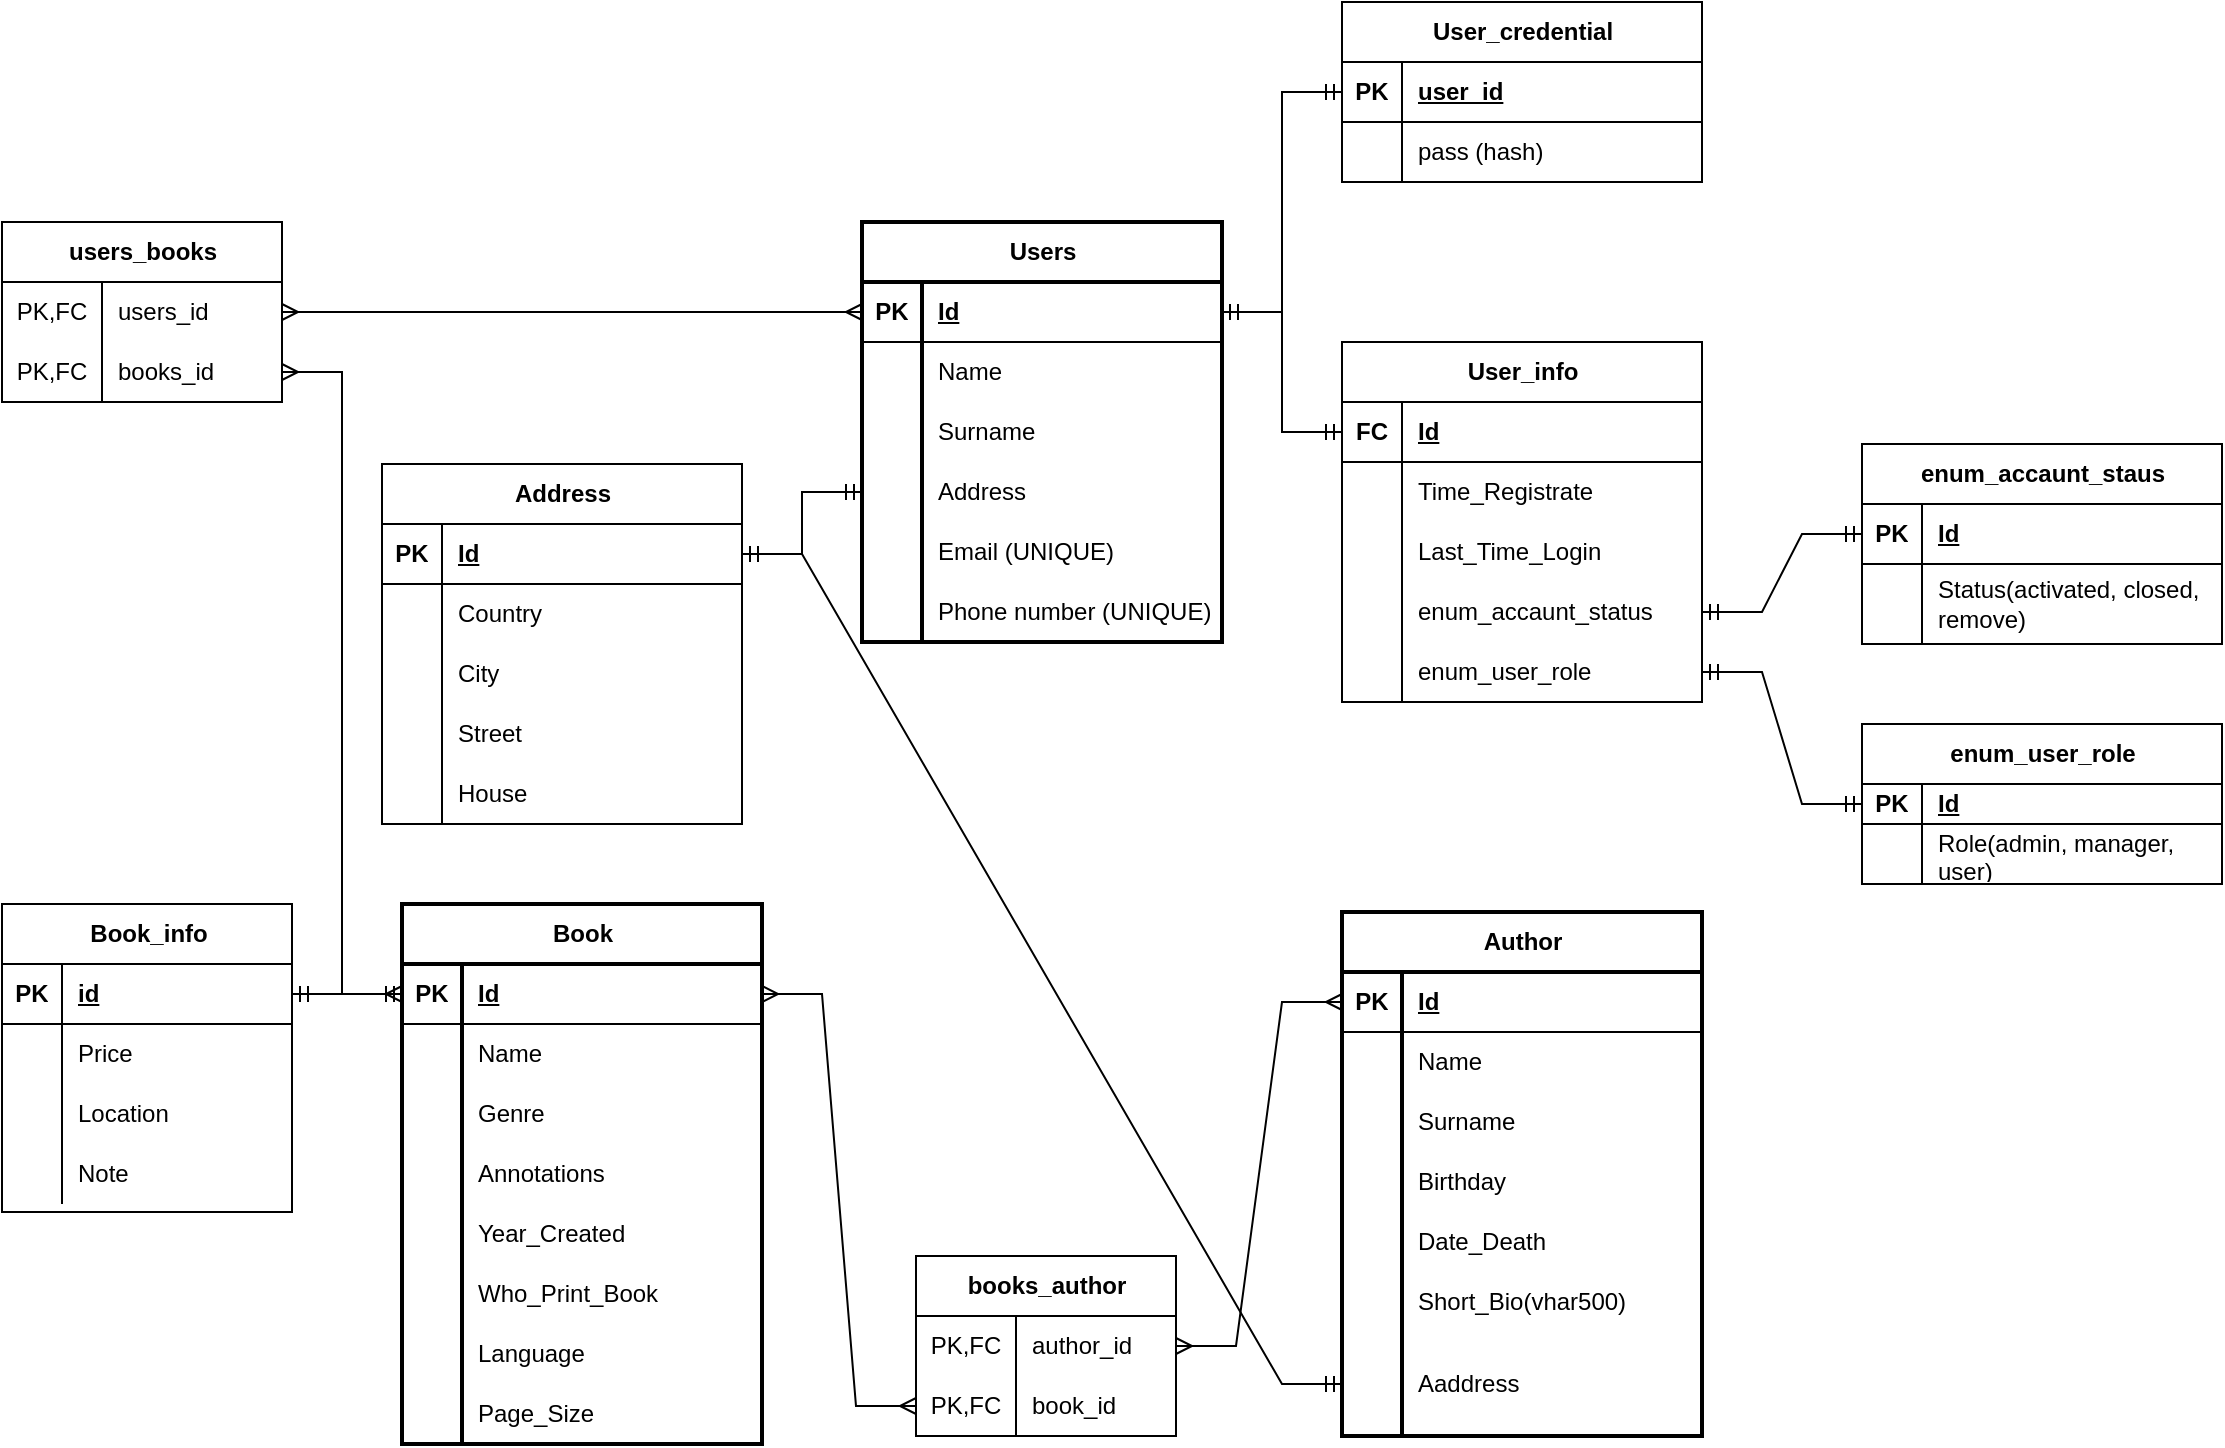 <mxfile version="27.0.1">
  <diagram name="Library" id="w-gZn07KYCmxUJhoF79A">
    <mxGraphModel dx="1426" dy="789" grid="1" gridSize="10" guides="1" tooltips="1" connect="1" arrows="1" fold="1" page="1" pageScale="1" pageWidth="1169" pageHeight="1654" math="0" shadow="0">
      <root>
        <mxCell id="0" />
        <mxCell id="1" parent="0" />
        <mxCell id="aTLZkkGVT9B9-KHuNFYR-1" value="Users" style="shape=table;startSize=30;container=1;collapsible=1;childLayout=tableLayout;fixedRows=1;rowLines=0;fontStyle=1;align=center;resizeLast=1;html=1;strokeWidth=2;" parent="1" vertex="1">
          <mxGeometry x="470" y="137" width="180" height="210" as="geometry" />
        </mxCell>
        <mxCell id="aTLZkkGVT9B9-KHuNFYR-2" value="" style="shape=tableRow;horizontal=0;startSize=0;swimlaneHead=0;swimlaneBody=0;fillColor=none;collapsible=0;dropTarget=0;points=[[0,0.5],[1,0.5]];portConstraint=eastwest;top=0;left=0;right=0;bottom=1;" parent="aTLZkkGVT9B9-KHuNFYR-1" vertex="1">
          <mxGeometry y="30" width="180" height="30" as="geometry" />
        </mxCell>
        <mxCell id="aTLZkkGVT9B9-KHuNFYR-3" value="PK" style="shape=partialRectangle;connectable=0;fillColor=none;top=0;left=0;bottom=0;right=0;fontStyle=1;overflow=hidden;whiteSpace=wrap;html=1;" parent="aTLZkkGVT9B9-KHuNFYR-2" vertex="1">
          <mxGeometry width="30" height="30" as="geometry">
            <mxRectangle width="30" height="30" as="alternateBounds" />
          </mxGeometry>
        </mxCell>
        <mxCell id="aTLZkkGVT9B9-KHuNFYR-4" value="Id" style="shape=partialRectangle;connectable=0;fillColor=none;top=0;left=0;bottom=0;right=0;align=left;spacingLeft=6;fontStyle=5;overflow=hidden;whiteSpace=wrap;html=1;" parent="aTLZkkGVT9B9-KHuNFYR-2" vertex="1">
          <mxGeometry x="30" width="150" height="30" as="geometry">
            <mxRectangle width="150" height="30" as="alternateBounds" />
          </mxGeometry>
        </mxCell>
        <mxCell id="aTLZkkGVT9B9-KHuNFYR-5" value="" style="shape=tableRow;horizontal=0;startSize=0;swimlaneHead=0;swimlaneBody=0;fillColor=none;collapsible=0;dropTarget=0;points=[[0,0.5],[1,0.5]];portConstraint=eastwest;top=0;left=0;right=0;bottom=0;" parent="aTLZkkGVT9B9-KHuNFYR-1" vertex="1">
          <mxGeometry y="60" width="180" height="30" as="geometry" />
        </mxCell>
        <mxCell id="aTLZkkGVT9B9-KHuNFYR-6" value="" style="shape=partialRectangle;connectable=0;fillColor=none;top=0;left=0;bottom=0;right=0;editable=1;overflow=hidden;whiteSpace=wrap;html=1;" parent="aTLZkkGVT9B9-KHuNFYR-5" vertex="1">
          <mxGeometry width="30" height="30" as="geometry">
            <mxRectangle width="30" height="30" as="alternateBounds" />
          </mxGeometry>
        </mxCell>
        <mxCell id="aTLZkkGVT9B9-KHuNFYR-7" value="Name" style="shape=partialRectangle;connectable=0;fillColor=none;top=0;left=0;bottom=0;right=0;align=left;spacingLeft=6;overflow=hidden;whiteSpace=wrap;html=1;" parent="aTLZkkGVT9B9-KHuNFYR-5" vertex="1">
          <mxGeometry x="30" width="150" height="30" as="geometry">
            <mxRectangle width="150" height="30" as="alternateBounds" />
          </mxGeometry>
        </mxCell>
        <mxCell id="aTLZkkGVT9B9-KHuNFYR-8" value="" style="shape=tableRow;horizontal=0;startSize=0;swimlaneHead=0;swimlaneBody=0;fillColor=none;collapsible=0;dropTarget=0;points=[[0,0.5],[1,0.5]];portConstraint=eastwest;top=0;left=0;right=0;bottom=0;" parent="aTLZkkGVT9B9-KHuNFYR-1" vertex="1">
          <mxGeometry y="90" width="180" height="30" as="geometry" />
        </mxCell>
        <mxCell id="aTLZkkGVT9B9-KHuNFYR-9" value="" style="shape=partialRectangle;connectable=0;fillColor=none;top=0;left=0;bottom=0;right=0;editable=1;overflow=hidden;whiteSpace=wrap;html=1;" parent="aTLZkkGVT9B9-KHuNFYR-8" vertex="1">
          <mxGeometry width="30" height="30" as="geometry">
            <mxRectangle width="30" height="30" as="alternateBounds" />
          </mxGeometry>
        </mxCell>
        <mxCell id="aTLZkkGVT9B9-KHuNFYR-10" value="Surname" style="shape=partialRectangle;connectable=0;fillColor=none;top=0;left=0;bottom=0;right=0;align=left;spacingLeft=6;overflow=hidden;whiteSpace=wrap;html=1;" parent="aTLZkkGVT9B9-KHuNFYR-8" vertex="1">
          <mxGeometry x="30" width="150" height="30" as="geometry">
            <mxRectangle width="150" height="30" as="alternateBounds" />
          </mxGeometry>
        </mxCell>
        <mxCell id="T-pD8wLGOD9Z2Xq2l5tu-151" style="shape=tableRow;horizontal=0;startSize=0;swimlaneHead=0;swimlaneBody=0;fillColor=none;collapsible=0;dropTarget=0;points=[[0,0.5],[1,0.5]];portConstraint=eastwest;top=0;left=0;right=0;bottom=0;" parent="aTLZkkGVT9B9-KHuNFYR-1" vertex="1">
          <mxGeometry y="120" width="180" height="30" as="geometry" />
        </mxCell>
        <mxCell id="T-pD8wLGOD9Z2Xq2l5tu-152" style="shape=partialRectangle;connectable=0;fillColor=none;top=0;left=0;bottom=0;right=0;editable=1;overflow=hidden;whiteSpace=wrap;html=1;" parent="T-pD8wLGOD9Z2Xq2l5tu-151" vertex="1">
          <mxGeometry width="30" height="30" as="geometry">
            <mxRectangle width="30" height="30" as="alternateBounds" />
          </mxGeometry>
        </mxCell>
        <mxCell id="T-pD8wLGOD9Z2Xq2l5tu-153" value="&lt;span style=&quot;background-color: initial;&quot;&gt;Address&lt;/span&gt;" style="shape=partialRectangle;connectable=0;fillColor=none;top=0;left=0;bottom=0;right=0;align=left;spacingLeft=6;overflow=hidden;whiteSpace=wrap;html=1;" parent="T-pD8wLGOD9Z2Xq2l5tu-151" vertex="1">
          <mxGeometry x="30" width="150" height="30" as="geometry">
            <mxRectangle width="150" height="30" as="alternateBounds" />
          </mxGeometry>
        </mxCell>
        <mxCell id="T-pD8wLGOD9Z2Xq2l5tu-154" style="shape=tableRow;horizontal=0;startSize=0;swimlaneHead=0;swimlaneBody=0;fillColor=none;collapsible=0;dropTarget=0;points=[[0,0.5],[1,0.5]];portConstraint=eastwest;top=0;left=0;right=0;bottom=0;" parent="aTLZkkGVT9B9-KHuNFYR-1" vertex="1">
          <mxGeometry y="150" width="180" height="30" as="geometry" />
        </mxCell>
        <mxCell id="T-pD8wLGOD9Z2Xq2l5tu-155" style="shape=partialRectangle;connectable=0;fillColor=none;top=0;left=0;bottom=0;right=0;editable=1;overflow=hidden;whiteSpace=wrap;html=1;" parent="T-pD8wLGOD9Z2Xq2l5tu-154" vertex="1">
          <mxGeometry width="30" height="30" as="geometry">
            <mxRectangle width="30" height="30" as="alternateBounds" />
          </mxGeometry>
        </mxCell>
        <mxCell id="T-pD8wLGOD9Z2Xq2l5tu-156" value="Email (UNIQUE)" style="shape=partialRectangle;connectable=0;fillColor=none;top=0;left=0;bottom=0;right=0;align=left;spacingLeft=6;overflow=hidden;whiteSpace=wrap;html=1;" parent="T-pD8wLGOD9Z2Xq2l5tu-154" vertex="1">
          <mxGeometry x="30" width="150" height="30" as="geometry">
            <mxRectangle width="150" height="30" as="alternateBounds" />
          </mxGeometry>
        </mxCell>
        <mxCell id="T-pD8wLGOD9Z2Xq2l5tu-157" style="shape=tableRow;horizontal=0;startSize=0;swimlaneHead=0;swimlaneBody=0;fillColor=none;collapsible=0;dropTarget=0;points=[[0,0.5],[1,0.5]];portConstraint=eastwest;top=0;left=0;right=0;bottom=0;" parent="aTLZkkGVT9B9-KHuNFYR-1" vertex="1">
          <mxGeometry y="180" width="180" height="30" as="geometry" />
        </mxCell>
        <mxCell id="T-pD8wLGOD9Z2Xq2l5tu-158" style="shape=partialRectangle;connectable=0;fillColor=none;top=0;left=0;bottom=0;right=0;editable=1;overflow=hidden;whiteSpace=wrap;html=1;" parent="T-pD8wLGOD9Z2Xq2l5tu-157" vertex="1">
          <mxGeometry width="30" height="30" as="geometry">
            <mxRectangle width="30" height="30" as="alternateBounds" />
          </mxGeometry>
        </mxCell>
        <mxCell id="T-pD8wLGOD9Z2Xq2l5tu-159" value="Phone number (UNIQUE)" style="shape=partialRectangle;connectable=0;fillColor=none;top=0;left=0;bottom=0;right=0;align=left;spacingLeft=6;overflow=hidden;whiteSpace=wrap;html=1;" parent="T-pD8wLGOD9Z2Xq2l5tu-157" vertex="1">
          <mxGeometry x="30" width="150" height="30" as="geometry">
            <mxRectangle width="150" height="30" as="alternateBounds" />
          </mxGeometry>
        </mxCell>
        <mxCell id="T-pD8wLGOD9Z2Xq2l5tu-8" value="enum_user_role" style="shape=table;startSize=30;container=1;collapsible=1;childLayout=tableLayout;fixedRows=1;rowLines=0;fontStyle=1;align=center;resizeLast=1;html=1;" parent="1" vertex="1">
          <mxGeometry x="970" y="388" width="180" height="80" as="geometry" />
        </mxCell>
        <mxCell id="T-pD8wLGOD9Z2Xq2l5tu-9" value="" style="shape=tableRow;horizontal=0;startSize=0;swimlaneHead=0;swimlaneBody=0;fillColor=none;collapsible=0;dropTarget=0;points=[[0,0.5],[1,0.5]];portConstraint=eastwest;top=0;left=0;right=0;bottom=1;" parent="T-pD8wLGOD9Z2Xq2l5tu-8" vertex="1">
          <mxGeometry y="30" width="180" height="20" as="geometry" />
        </mxCell>
        <mxCell id="T-pD8wLGOD9Z2Xq2l5tu-10" value="PK" style="shape=partialRectangle;connectable=0;fillColor=none;top=0;left=0;bottom=0;right=0;fontStyle=1;overflow=hidden;whiteSpace=wrap;html=1;" parent="T-pD8wLGOD9Z2Xq2l5tu-9" vertex="1">
          <mxGeometry width="30" height="20" as="geometry">
            <mxRectangle width="30" height="20" as="alternateBounds" />
          </mxGeometry>
        </mxCell>
        <mxCell id="T-pD8wLGOD9Z2Xq2l5tu-11" value="Id" style="shape=partialRectangle;connectable=0;fillColor=none;top=0;left=0;bottom=0;right=0;align=left;spacingLeft=6;fontStyle=5;overflow=hidden;whiteSpace=wrap;html=1;" parent="T-pD8wLGOD9Z2Xq2l5tu-9" vertex="1">
          <mxGeometry x="30" width="150" height="20" as="geometry">
            <mxRectangle width="150" height="20" as="alternateBounds" />
          </mxGeometry>
        </mxCell>
        <mxCell id="T-pD8wLGOD9Z2Xq2l5tu-12" value="" style="shape=tableRow;horizontal=0;startSize=0;swimlaneHead=0;swimlaneBody=0;fillColor=none;collapsible=0;dropTarget=0;points=[[0,0.5],[1,0.5]];portConstraint=eastwest;top=0;left=0;right=0;bottom=0;" parent="T-pD8wLGOD9Z2Xq2l5tu-8" vertex="1">
          <mxGeometry y="50" width="180" height="30" as="geometry" />
        </mxCell>
        <mxCell id="T-pD8wLGOD9Z2Xq2l5tu-13" value="" style="shape=partialRectangle;connectable=0;fillColor=none;top=0;left=0;bottom=0;right=0;editable=1;overflow=hidden;whiteSpace=wrap;html=1;" parent="T-pD8wLGOD9Z2Xq2l5tu-12" vertex="1">
          <mxGeometry width="30" height="30" as="geometry">
            <mxRectangle width="30" height="30" as="alternateBounds" />
          </mxGeometry>
        </mxCell>
        <mxCell id="T-pD8wLGOD9Z2Xq2l5tu-14" value="Role(admin, manager, user)" style="shape=partialRectangle;connectable=0;fillColor=none;top=0;left=0;bottom=0;right=0;align=left;spacingLeft=6;overflow=hidden;whiteSpace=wrap;html=1;" parent="T-pD8wLGOD9Z2Xq2l5tu-12" vertex="1">
          <mxGeometry x="30" width="150" height="30" as="geometry">
            <mxRectangle width="150" height="30" as="alternateBounds" />
          </mxGeometry>
        </mxCell>
        <mxCell id="T-pD8wLGOD9Z2Xq2l5tu-120" value="" style="shape=tableRow;horizontal=0;startSize=0;swimlaneHead=0;swimlaneBody=0;fillColor=none;collapsible=0;dropTarget=0;points=[[0,0.5],[1,0.5]];portConstraint=eastwest;top=0;left=0;right=0;bottom=0;" parent="1" vertex="1">
          <mxGeometry x="231" y="653" width="179" height="30" as="geometry" />
        </mxCell>
        <mxCell id="T-pD8wLGOD9Z2Xq2l5tu-163" value="User_credential" style="shape=table;startSize=30;container=1;collapsible=1;childLayout=tableLayout;fixedRows=1;rowLines=0;fontStyle=1;align=center;resizeLast=1;html=1;" parent="1" vertex="1">
          <mxGeometry x="710" y="27" width="180" height="90" as="geometry" />
        </mxCell>
        <mxCell id="T-pD8wLGOD9Z2Xq2l5tu-164" value="" style="shape=tableRow;horizontal=0;startSize=0;swimlaneHead=0;swimlaneBody=0;fillColor=none;collapsible=0;dropTarget=0;points=[[0,0.5],[1,0.5]];portConstraint=eastwest;top=0;left=0;right=0;bottom=1;" parent="T-pD8wLGOD9Z2Xq2l5tu-163" vertex="1">
          <mxGeometry y="30" width="180" height="30" as="geometry" />
        </mxCell>
        <mxCell id="T-pD8wLGOD9Z2Xq2l5tu-165" value="PK" style="shape=partialRectangle;connectable=0;fillColor=none;top=0;left=0;bottom=0;right=0;fontStyle=1;overflow=hidden;whiteSpace=wrap;html=1;" parent="T-pD8wLGOD9Z2Xq2l5tu-164" vertex="1">
          <mxGeometry width="30" height="30" as="geometry">
            <mxRectangle width="30" height="30" as="alternateBounds" />
          </mxGeometry>
        </mxCell>
        <mxCell id="T-pD8wLGOD9Z2Xq2l5tu-166" value="user_id" style="shape=partialRectangle;connectable=0;fillColor=none;top=0;left=0;bottom=0;right=0;align=left;spacingLeft=6;fontStyle=5;overflow=hidden;whiteSpace=wrap;html=1;" parent="T-pD8wLGOD9Z2Xq2l5tu-164" vertex="1">
          <mxGeometry x="30" width="150" height="30" as="geometry">
            <mxRectangle width="150" height="30" as="alternateBounds" />
          </mxGeometry>
        </mxCell>
        <mxCell id="T-pD8wLGOD9Z2Xq2l5tu-167" value="" style="shape=tableRow;horizontal=0;startSize=0;swimlaneHead=0;swimlaneBody=0;fillColor=none;collapsible=0;dropTarget=0;points=[[0,0.5],[1,0.5]];portConstraint=eastwest;top=0;left=0;right=0;bottom=0;" parent="T-pD8wLGOD9Z2Xq2l5tu-163" vertex="1">
          <mxGeometry y="60" width="180" height="30" as="geometry" />
        </mxCell>
        <mxCell id="T-pD8wLGOD9Z2Xq2l5tu-168" value="" style="shape=partialRectangle;connectable=0;fillColor=none;top=0;left=0;bottom=0;right=0;editable=1;overflow=hidden;whiteSpace=wrap;html=1;" parent="T-pD8wLGOD9Z2Xq2l5tu-167" vertex="1">
          <mxGeometry width="30" height="30" as="geometry">
            <mxRectangle width="30" height="30" as="alternateBounds" />
          </mxGeometry>
        </mxCell>
        <mxCell id="T-pD8wLGOD9Z2Xq2l5tu-169" value="pass (hash)" style="shape=partialRectangle;connectable=0;fillColor=none;top=0;left=0;bottom=0;right=0;align=left;spacingLeft=6;overflow=hidden;whiteSpace=wrap;html=1;" parent="T-pD8wLGOD9Z2Xq2l5tu-167" vertex="1">
          <mxGeometry x="30" width="150" height="30" as="geometry">
            <mxRectangle width="150" height="30" as="alternateBounds" />
          </mxGeometry>
        </mxCell>
        <mxCell id="T-pD8wLGOD9Z2Xq2l5tu-177" value="User_info" style="shape=table;startSize=30;container=1;collapsible=1;childLayout=tableLayout;fixedRows=1;rowLines=0;fontStyle=1;align=center;resizeLast=1;html=1;" parent="1" vertex="1">
          <mxGeometry x="710" y="197" width="180" height="180" as="geometry" />
        </mxCell>
        <mxCell id="T-pD8wLGOD9Z2Xq2l5tu-178" value="" style="shape=tableRow;horizontal=0;startSize=0;swimlaneHead=0;swimlaneBody=0;fillColor=none;collapsible=0;dropTarget=0;points=[[0,0.5],[1,0.5]];portConstraint=eastwest;top=0;left=0;right=0;bottom=1;" parent="T-pD8wLGOD9Z2Xq2l5tu-177" vertex="1">
          <mxGeometry y="30" width="180" height="30" as="geometry" />
        </mxCell>
        <mxCell id="T-pD8wLGOD9Z2Xq2l5tu-179" value="FC" style="shape=partialRectangle;connectable=0;fillColor=none;top=0;left=0;bottom=0;right=0;fontStyle=1;overflow=hidden;whiteSpace=wrap;html=1;" parent="T-pD8wLGOD9Z2Xq2l5tu-178" vertex="1">
          <mxGeometry width="30" height="30" as="geometry">
            <mxRectangle width="30" height="30" as="alternateBounds" />
          </mxGeometry>
        </mxCell>
        <mxCell id="T-pD8wLGOD9Z2Xq2l5tu-180" value="Id" style="shape=partialRectangle;connectable=0;fillColor=none;top=0;left=0;bottom=0;right=0;align=left;spacingLeft=6;fontStyle=5;overflow=hidden;whiteSpace=wrap;html=1;" parent="T-pD8wLGOD9Z2Xq2l5tu-178" vertex="1">
          <mxGeometry x="30" width="150" height="30" as="geometry">
            <mxRectangle width="150" height="30" as="alternateBounds" />
          </mxGeometry>
        </mxCell>
        <mxCell id="T-pD8wLGOD9Z2Xq2l5tu-181" value="" style="shape=tableRow;horizontal=0;startSize=0;swimlaneHead=0;swimlaneBody=0;fillColor=none;collapsible=0;dropTarget=0;points=[[0,0.5],[1,0.5]];portConstraint=eastwest;top=0;left=0;right=0;bottom=0;" parent="T-pD8wLGOD9Z2Xq2l5tu-177" vertex="1">
          <mxGeometry y="60" width="180" height="30" as="geometry" />
        </mxCell>
        <mxCell id="T-pD8wLGOD9Z2Xq2l5tu-182" value="" style="shape=partialRectangle;connectable=0;fillColor=none;top=0;left=0;bottom=0;right=0;editable=1;overflow=hidden;whiteSpace=wrap;html=1;" parent="T-pD8wLGOD9Z2Xq2l5tu-181" vertex="1">
          <mxGeometry width="30" height="30" as="geometry">
            <mxRectangle width="30" height="30" as="alternateBounds" />
          </mxGeometry>
        </mxCell>
        <mxCell id="T-pD8wLGOD9Z2Xq2l5tu-183" value="Time_Registrate" style="shape=partialRectangle;connectable=0;fillColor=none;top=0;left=0;bottom=0;right=0;align=left;spacingLeft=6;overflow=hidden;whiteSpace=wrap;html=1;" parent="T-pD8wLGOD9Z2Xq2l5tu-181" vertex="1">
          <mxGeometry x="30" width="150" height="30" as="geometry">
            <mxRectangle width="150" height="30" as="alternateBounds" />
          </mxGeometry>
        </mxCell>
        <mxCell id="T-pD8wLGOD9Z2Xq2l5tu-184" value="" style="shape=tableRow;horizontal=0;startSize=0;swimlaneHead=0;swimlaneBody=0;fillColor=none;collapsible=0;dropTarget=0;points=[[0,0.5],[1,0.5]];portConstraint=eastwest;top=0;left=0;right=0;bottom=0;" parent="T-pD8wLGOD9Z2Xq2l5tu-177" vertex="1">
          <mxGeometry y="90" width="180" height="30" as="geometry" />
        </mxCell>
        <mxCell id="T-pD8wLGOD9Z2Xq2l5tu-185" value="" style="shape=partialRectangle;connectable=0;fillColor=none;top=0;left=0;bottom=0;right=0;editable=1;overflow=hidden;whiteSpace=wrap;html=1;" parent="T-pD8wLGOD9Z2Xq2l5tu-184" vertex="1">
          <mxGeometry width="30" height="30" as="geometry">
            <mxRectangle width="30" height="30" as="alternateBounds" />
          </mxGeometry>
        </mxCell>
        <mxCell id="T-pD8wLGOD9Z2Xq2l5tu-186" value="Last_Time_Login" style="shape=partialRectangle;connectable=0;fillColor=none;top=0;left=0;bottom=0;right=0;align=left;spacingLeft=6;overflow=hidden;whiteSpace=wrap;html=1;" parent="T-pD8wLGOD9Z2Xq2l5tu-184" vertex="1">
          <mxGeometry x="30" width="150" height="30" as="geometry">
            <mxRectangle width="150" height="30" as="alternateBounds" />
          </mxGeometry>
        </mxCell>
        <mxCell id="T-pD8wLGOD9Z2Xq2l5tu-197" style="shape=tableRow;horizontal=0;startSize=0;swimlaneHead=0;swimlaneBody=0;fillColor=none;collapsible=0;dropTarget=0;points=[[0,0.5],[1,0.5]];portConstraint=eastwest;top=0;left=0;right=0;bottom=0;" parent="T-pD8wLGOD9Z2Xq2l5tu-177" vertex="1">
          <mxGeometry y="120" width="180" height="30" as="geometry" />
        </mxCell>
        <mxCell id="T-pD8wLGOD9Z2Xq2l5tu-198" style="shape=partialRectangle;connectable=0;fillColor=none;top=0;left=0;bottom=0;right=0;editable=1;overflow=hidden;whiteSpace=wrap;html=1;" parent="T-pD8wLGOD9Z2Xq2l5tu-197" vertex="1">
          <mxGeometry width="30" height="30" as="geometry">
            <mxRectangle width="30" height="30" as="alternateBounds" />
          </mxGeometry>
        </mxCell>
        <mxCell id="T-pD8wLGOD9Z2Xq2l5tu-199" value="enum_accaunt_status" style="shape=partialRectangle;connectable=0;fillColor=none;top=0;left=0;bottom=0;right=0;align=left;spacingLeft=6;overflow=hidden;whiteSpace=wrap;html=1;" parent="T-pD8wLGOD9Z2Xq2l5tu-197" vertex="1">
          <mxGeometry x="30" width="150" height="30" as="geometry">
            <mxRectangle width="150" height="30" as="alternateBounds" />
          </mxGeometry>
        </mxCell>
        <mxCell id="T-pD8wLGOD9Z2Xq2l5tu-190" style="shape=tableRow;horizontal=0;startSize=0;swimlaneHead=0;swimlaneBody=0;fillColor=none;collapsible=0;dropTarget=0;points=[[0,0.5],[1,0.5]];portConstraint=eastwest;top=0;left=0;right=0;bottom=0;" parent="T-pD8wLGOD9Z2Xq2l5tu-177" vertex="1">
          <mxGeometry y="150" width="180" height="30" as="geometry" />
        </mxCell>
        <mxCell id="T-pD8wLGOD9Z2Xq2l5tu-191" value="" style="shape=partialRectangle;connectable=0;fillColor=none;top=0;left=0;bottom=0;right=0;editable=1;overflow=hidden;whiteSpace=wrap;html=1;" parent="T-pD8wLGOD9Z2Xq2l5tu-190" vertex="1">
          <mxGeometry width="30" height="30" as="geometry">
            <mxRectangle width="30" height="30" as="alternateBounds" />
          </mxGeometry>
        </mxCell>
        <mxCell id="T-pD8wLGOD9Z2Xq2l5tu-192" value="enum_user_role" style="shape=partialRectangle;connectable=0;fillColor=none;top=0;left=0;bottom=0;right=0;align=left;spacingLeft=6;overflow=hidden;whiteSpace=wrap;html=1;" parent="T-pD8wLGOD9Z2Xq2l5tu-190" vertex="1">
          <mxGeometry x="30" width="150" height="30" as="geometry">
            <mxRectangle width="150" height="30" as="alternateBounds" />
          </mxGeometry>
        </mxCell>
        <mxCell id="T-pD8wLGOD9Z2Xq2l5tu-221" value="enum_accaunt_staus" style="shape=table;startSize=30;container=1;collapsible=1;childLayout=tableLayout;fixedRows=1;rowLines=0;fontStyle=1;align=center;resizeLast=1;html=1;" parent="1" vertex="1">
          <mxGeometry x="970" y="248" width="180" height="100" as="geometry" />
        </mxCell>
        <mxCell id="T-pD8wLGOD9Z2Xq2l5tu-222" value="" style="shape=tableRow;horizontal=0;startSize=0;swimlaneHead=0;swimlaneBody=0;fillColor=none;collapsible=0;dropTarget=0;points=[[0,0.5],[1,0.5]];portConstraint=eastwest;top=0;left=0;right=0;bottom=1;" parent="T-pD8wLGOD9Z2Xq2l5tu-221" vertex="1">
          <mxGeometry y="30" width="180" height="30" as="geometry" />
        </mxCell>
        <mxCell id="T-pD8wLGOD9Z2Xq2l5tu-223" value="PK" style="shape=partialRectangle;connectable=0;fillColor=none;top=0;left=0;bottom=0;right=0;fontStyle=1;overflow=hidden;whiteSpace=wrap;html=1;" parent="T-pD8wLGOD9Z2Xq2l5tu-222" vertex="1">
          <mxGeometry width="30" height="30" as="geometry">
            <mxRectangle width="30" height="30" as="alternateBounds" />
          </mxGeometry>
        </mxCell>
        <mxCell id="T-pD8wLGOD9Z2Xq2l5tu-224" value="Id" style="shape=partialRectangle;connectable=0;fillColor=none;top=0;left=0;bottom=0;right=0;align=left;spacingLeft=6;fontStyle=5;overflow=hidden;whiteSpace=wrap;html=1;" parent="T-pD8wLGOD9Z2Xq2l5tu-222" vertex="1">
          <mxGeometry x="30" width="150" height="30" as="geometry">
            <mxRectangle width="150" height="30" as="alternateBounds" />
          </mxGeometry>
        </mxCell>
        <mxCell id="T-pD8wLGOD9Z2Xq2l5tu-225" value="" style="shape=tableRow;horizontal=0;startSize=0;swimlaneHead=0;swimlaneBody=0;fillColor=none;collapsible=0;dropTarget=0;points=[[0,0.5],[1,0.5]];portConstraint=eastwest;top=0;left=0;right=0;bottom=0;" parent="T-pD8wLGOD9Z2Xq2l5tu-221" vertex="1">
          <mxGeometry y="60" width="180" height="40" as="geometry" />
        </mxCell>
        <mxCell id="T-pD8wLGOD9Z2Xq2l5tu-226" value="" style="shape=partialRectangle;connectable=0;fillColor=none;top=0;left=0;bottom=0;right=0;editable=1;overflow=hidden;whiteSpace=wrap;html=1;" parent="T-pD8wLGOD9Z2Xq2l5tu-225" vertex="1">
          <mxGeometry width="30" height="40" as="geometry">
            <mxRectangle width="30" height="40" as="alternateBounds" />
          </mxGeometry>
        </mxCell>
        <mxCell id="T-pD8wLGOD9Z2Xq2l5tu-227" value="Status(activated, closed, remove)" style="shape=partialRectangle;connectable=0;fillColor=none;top=0;left=0;bottom=0;right=0;align=left;spacingLeft=6;overflow=hidden;whiteSpace=wrap;html=1;" parent="T-pD8wLGOD9Z2Xq2l5tu-225" vertex="1">
          <mxGeometry x="30" width="150" height="40" as="geometry">
            <mxRectangle width="150" height="40" as="alternateBounds" />
          </mxGeometry>
        </mxCell>
        <mxCell id="T-pD8wLGOD9Z2Xq2l5tu-234" value="Author" style="shape=table;startSize=30;container=1;collapsible=1;childLayout=tableLayout;fixedRows=1;rowLines=0;fontStyle=1;align=center;resizeLast=1;html=1;strokeWidth=2;" parent="1" vertex="1">
          <mxGeometry x="710" y="482" width="180" height="262" as="geometry" />
        </mxCell>
        <mxCell id="T-pD8wLGOD9Z2Xq2l5tu-235" value="" style="shape=tableRow;horizontal=0;startSize=0;swimlaneHead=0;swimlaneBody=0;fillColor=none;collapsible=0;dropTarget=0;points=[[0,0.5],[1,0.5]];portConstraint=eastwest;top=0;left=0;right=0;bottom=1;" parent="T-pD8wLGOD9Z2Xq2l5tu-234" vertex="1">
          <mxGeometry y="30" width="180" height="30" as="geometry" />
        </mxCell>
        <mxCell id="T-pD8wLGOD9Z2Xq2l5tu-236" value="PK" style="shape=partialRectangle;connectable=0;fillColor=none;top=0;left=0;bottom=0;right=0;fontStyle=1;overflow=hidden;whiteSpace=wrap;html=1;" parent="T-pD8wLGOD9Z2Xq2l5tu-235" vertex="1">
          <mxGeometry width="30" height="30" as="geometry">
            <mxRectangle width="30" height="30" as="alternateBounds" />
          </mxGeometry>
        </mxCell>
        <mxCell id="T-pD8wLGOD9Z2Xq2l5tu-237" value="Id" style="shape=partialRectangle;connectable=0;fillColor=none;top=0;left=0;bottom=0;right=0;align=left;spacingLeft=6;fontStyle=5;overflow=hidden;whiteSpace=wrap;html=1;" parent="T-pD8wLGOD9Z2Xq2l5tu-235" vertex="1">
          <mxGeometry x="30" width="150" height="30" as="geometry">
            <mxRectangle width="150" height="30" as="alternateBounds" />
          </mxGeometry>
        </mxCell>
        <mxCell id="T-pD8wLGOD9Z2Xq2l5tu-238" value="" style="shape=tableRow;horizontal=0;startSize=0;swimlaneHead=0;swimlaneBody=0;fillColor=none;collapsible=0;dropTarget=0;points=[[0,0.5],[1,0.5]];portConstraint=eastwest;top=0;left=0;right=0;bottom=0;" parent="T-pD8wLGOD9Z2Xq2l5tu-234" vertex="1">
          <mxGeometry y="60" width="180" height="30" as="geometry" />
        </mxCell>
        <mxCell id="T-pD8wLGOD9Z2Xq2l5tu-239" value="" style="shape=partialRectangle;connectable=0;fillColor=none;top=0;left=0;bottom=0;right=0;editable=1;overflow=hidden;whiteSpace=wrap;html=1;" parent="T-pD8wLGOD9Z2Xq2l5tu-238" vertex="1">
          <mxGeometry width="30" height="30" as="geometry">
            <mxRectangle width="30" height="30" as="alternateBounds" />
          </mxGeometry>
        </mxCell>
        <mxCell id="T-pD8wLGOD9Z2Xq2l5tu-240" value="Name" style="shape=partialRectangle;connectable=0;fillColor=none;top=0;left=0;bottom=0;right=0;align=left;spacingLeft=6;overflow=hidden;whiteSpace=wrap;html=1;" parent="T-pD8wLGOD9Z2Xq2l5tu-238" vertex="1">
          <mxGeometry x="30" width="150" height="30" as="geometry">
            <mxRectangle width="150" height="30" as="alternateBounds" />
          </mxGeometry>
        </mxCell>
        <mxCell id="T-pD8wLGOD9Z2Xq2l5tu-241" value="" style="shape=tableRow;horizontal=0;startSize=0;swimlaneHead=0;swimlaneBody=0;fillColor=none;collapsible=0;dropTarget=0;points=[[0,0.5],[1,0.5]];portConstraint=eastwest;top=0;left=0;right=0;bottom=0;" parent="T-pD8wLGOD9Z2Xq2l5tu-234" vertex="1">
          <mxGeometry y="90" width="180" height="30" as="geometry" />
        </mxCell>
        <mxCell id="T-pD8wLGOD9Z2Xq2l5tu-242" value="" style="shape=partialRectangle;connectable=0;fillColor=none;top=0;left=0;bottom=0;right=0;editable=1;overflow=hidden;whiteSpace=wrap;html=1;" parent="T-pD8wLGOD9Z2Xq2l5tu-241" vertex="1">
          <mxGeometry width="30" height="30" as="geometry">
            <mxRectangle width="30" height="30" as="alternateBounds" />
          </mxGeometry>
        </mxCell>
        <mxCell id="T-pD8wLGOD9Z2Xq2l5tu-243" value="Surname" style="shape=partialRectangle;connectable=0;fillColor=none;top=0;left=0;bottom=0;right=0;align=left;spacingLeft=6;overflow=hidden;whiteSpace=wrap;html=1;" parent="T-pD8wLGOD9Z2Xq2l5tu-241" vertex="1">
          <mxGeometry x="30" width="150" height="30" as="geometry">
            <mxRectangle width="150" height="30" as="alternateBounds" />
          </mxGeometry>
        </mxCell>
        <mxCell id="T-pD8wLGOD9Z2Xq2l5tu-244" value="" style="shape=tableRow;horizontal=0;startSize=0;swimlaneHead=0;swimlaneBody=0;fillColor=none;collapsible=0;dropTarget=0;points=[[0,0.5],[1,0.5]];portConstraint=eastwest;top=0;left=0;right=0;bottom=0;" parent="T-pD8wLGOD9Z2Xq2l5tu-234" vertex="1">
          <mxGeometry y="120" width="180" height="30" as="geometry" />
        </mxCell>
        <mxCell id="T-pD8wLGOD9Z2Xq2l5tu-245" value="" style="shape=partialRectangle;connectable=0;fillColor=none;top=0;left=0;bottom=0;right=0;editable=1;overflow=hidden;whiteSpace=wrap;html=1;" parent="T-pD8wLGOD9Z2Xq2l5tu-244" vertex="1">
          <mxGeometry width="30" height="30" as="geometry">
            <mxRectangle width="30" height="30" as="alternateBounds" />
          </mxGeometry>
        </mxCell>
        <mxCell id="T-pD8wLGOD9Z2Xq2l5tu-246" value="Birthday" style="shape=partialRectangle;connectable=0;fillColor=none;top=0;left=0;bottom=0;right=0;align=left;spacingLeft=6;overflow=hidden;whiteSpace=wrap;html=1;" parent="T-pD8wLGOD9Z2Xq2l5tu-244" vertex="1">
          <mxGeometry x="30" width="150" height="30" as="geometry">
            <mxRectangle width="150" height="30" as="alternateBounds" />
          </mxGeometry>
        </mxCell>
        <mxCell id="T-pD8wLGOD9Z2Xq2l5tu-248" style="shape=tableRow;horizontal=0;startSize=0;swimlaneHead=0;swimlaneBody=0;fillColor=none;collapsible=0;dropTarget=0;points=[[0,0.5],[1,0.5]];portConstraint=eastwest;top=0;left=0;right=0;bottom=0;" parent="T-pD8wLGOD9Z2Xq2l5tu-234" vertex="1">
          <mxGeometry y="150" width="180" height="30" as="geometry" />
        </mxCell>
        <mxCell id="T-pD8wLGOD9Z2Xq2l5tu-249" style="shape=partialRectangle;connectable=0;fillColor=none;top=0;left=0;bottom=0;right=0;editable=1;overflow=hidden;whiteSpace=wrap;html=1;" parent="T-pD8wLGOD9Z2Xq2l5tu-248" vertex="1">
          <mxGeometry width="30" height="30" as="geometry">
            <mxRectangle width="30" height="30" as="alternateBounds" />
          </mxGeometry>
        </mxCell>
        <mxCell id="T-pD8wLGOD9Z2Xq2l5tu-250" value="Date_Death" style="shape=partialRectangle;connectable=0;fillColor=none;top=0;left=0;bottom=0;right=0;align=left;spacingLeft=6;overflow=hidden;whiteSpace=wrap;html=1;" parent="T-pD8wLGOD9Z2Xq2l5tu-248" vertex="1">
          <mxGeometry x="30" width="150" height="30" as="geometry">
            <mxRectangle width="150" height="30" as="alternateBounds" />
          </mxGeometry>
        </mxCell>
        <mxCell id="T-pD8wLGOD9Z2Xq2l5tu-251" style="shape=tableRow;horizontal=0;startSize=0;swimlaneHead=0;swimlaneBody=0;fillColor=none;collapsible=0;dropTarget=0;points=[[0,0.5],[1,0.5]];portConstraint=eastwest;top=0;left=0;right=0;bottom=0;" parent="T-pD8wLGOD9Z2Xq2l5tu-234" vertex="1">
          <mxGeometry y="180" width="180" height="30" as="geometry" />
        </mxCell>
        <mxCell id="T-pD8wLGOD9Z2Xq2l5tu-252" style="shape=partialRectangle;connectable=0;fillColor=none;top=0;left=0;bottom=0;right=0;editable=1;overflow=hidden;whiteSpace=wrap;html=1;" parent="T-pD8wLGOD9Z2Xq2l5tu-251" vertex="1">
          <mxGeometry width="30" height="30" as="geometry">
            <mxRectangle width="30" height="30" as="alternateBounds" />
          </mxGeometry>
        </mxCell>
        <mxCell id="T-pD8wLGOD9Z2Xq2l5tu-253" value="Short_Bio(vhar500)" style="shape=partialRectangle;connectable=0;fillColor=none;top=0;left=0;bottom=0;right=0;align=left;spacingLeft=6;overflow=hidden;whiteSpace=wrap;html=1;" parent="T-pD8wLGOD9Z2Xq2l5tu-251" vertex="1">
          <mxGeometry x="30" width="150" height="30" as="geometry">
            <mxRectangle width="150" height="30" as="alternateBounds" />
          </mxGeometry>
        </mxCell>
        <mxCell id="T-pD8wLGOD9Z2Xq2l5tu-254" style="shape=tableRow;horizontal=0;startSize=0;swimlaneHead=0;swimlaneBody=0;fillColor=none;collapsible=0;dropTarget=0;points=[[0,0.5],[1,0.5]];portConstraint=eastwest;top=0;left=0;right=0;bottom=0;" parent="T-pD8wLGOD9Z2Xq2l5tu-234" vertex="1">
          <mxGeometry y="210" width="180" height="52" as="geometry" />
        </mxCell>
        <mxCell id="T-pD8wLGOD9Z2Xq2l5tu-255" style="shape=partialRectangle;connectable=0;fillColor=none;top=0;left=0;bottom=0;right=0;editable=1;overflow=hidden;whiteSpace=wrap;html=1;" parent="T-pD8wLGOD9Z2Xq2l5tu-254" vertex="1">
          <mxGeometry width="30" height="52" as="geometry">
            <mxRectangle width="30" height="52" as="alternateBounds" />
          </mxGeometry>
        </mxCell>
        <mxCell id="T-pD8wLGOD9Z2Xq2l5tu-256" value="Aaddress" style="shape=partialRectangle;connectable=0;fillColor=none;top=0;left=0;bottom=0;right=0;align=left;spacingLeft=6;overflow=hidden;whiteSpace=wrap;html=1;" parent="T-pD8wLGOD9Z2Xq2l5tu-254" vertex="1">
          <mxGeometry x="30" width="150" height="52" as="geometry">
            <mxRectangle width="150" height="52" as="alternateBounds" />
          </mxGeometry>
        </mxCell>
        <mxCell id="T-pD8wLGOD9Z2Xq2l5tu-257" value="Book" style="shape=table;startSize=30;container=1;collapsible=1;childLayout=tableLayout;fixedRows=1;rowLines=0;fontStyle=1;align=center;resizeLast=1;html=1;strokeWidth=2;" parent="1" vertex="1">
          <mxGeometry x="240" y="478" width="180" height="270" as="geometry" />
        </mxCell>
        <mxCell id="T-pD8wLGOD9Z2Xq2l5tu-258" value="" style="shape=tableRow;horizontal=0;startSize=0;swimlaneHead=0;swimlaneBody=0;fillColor=none;collapsible=0;dropTarget=0;points=[[0,0.5],[1,0.5]];portConstraint=eastwest;top=0;left=0;right=0;bottom=1;" parent="T-pD8wLGOD9Z2Xq2l5tu-257" vertex="1">
          <mxGeometry y="30" width="180" height="30" as="geometry" />
        </mxCell>
        <mxCell id="T-pD8wLGOD9Z2Xq2l5tu-259" value="PK" style="shape=partialRectangle;connectable=0;fillColor=none;top=0;left=0;bottom=0;right=0;fontStyle=1;overflow=hidden;whiteSpace=wrap;html=1;" parent="T-pD8wLGOD9Z2Xq2l5tu-258" vertex="1">
          <mxGeometry width="30" height="30" as="geometry">
            <mxRectangle width="30" height="30" as="alternateBounds" />
          </mxGeometry>
        </mxCell>
        <mxCell id="T-pD8wLGOD9Z2Xq2l5tu-260" value="Id" style="shape=partialRectangle;connectable=0;fillColor=none;top=0;left=0;bottom=0;right=0;align=left;spacingLeft=6;fontStyle=5;overflow=hidden;whiteSpace=wrap;html=1;" parent="T-pD8wLGOD9Z2Xq2l5tu-258" vertex="1">
          <mxGeometry x="30" width="150" height="30" as="geometry">
            <mxRectangle width="150" height="30" as="alternateBounds" />
          </mxGeometry>
        </mxCell>
        <mxCell id="T-pD8wLGOD9Z2Xq2l5tu-261" value="" style="shape=tableRow;horizontal=0;startSize=0;swimlaneHead=0;swimlaneBody=0;fillColor=none;collapsible=0;dropTarget=0;points=[[0,0.5],[1,0.5]];portConstraint=eastwest;top=0;left=0;right=0;bottom=0;" parent="T-pD8wLGOD9Z2Xq2l5tu-257" vertex="1">
          <mxGeometry y="60" width="180" height="30" as="geometry" />
        </mxCell>
        <mxCell id="T-pD8wLGOD9Z2Xq2l5tu-262" value="" style="shape=partialRectangle;connectable=0;fillColor=none;top=0;left=0;bottom=0;right=0;editable=1;overflow=hidden;whiteSpace=wrap;html=1;" parent="T-pD8wLGOD9Z2Xq2l5tu-261" vertex="1">
          <mxGeometry width="30" height="30" as="geometry">
            <mxRectangle width="30" height="30" as="alternateBounds" />
          </mxGeometry>
        </mxCell>
        <mxCell id="T-pD8wLGOD9Z2Xq2l5tu-263" value="Name" style="shape=partialRectangle;connectable=0;fillColor=none;top=0;left=0;bottom=0;right=0;align=left;spacingLeft=6;overflow=hidden;whiteSpace=wrap;html=1;" parent="T-pD8wLGOD9Z2Xq2l5tu-261" vertex="1">
          <mxGeometry x="30" width="150" height="30" as="geometry">
            <mxRectangle width="150" height="30" as="alternateBounds" />
          </mxGeometry>
        </mxCell>
        <mxCell id="T-pD8wLGOD9Z2Xq2l5tu-264" value="" style="shape=tableRow;horizontal=0;startSize=0;swimlaneHead=0;swimlaneBody=0;fillColor=none;collapsible=0;dropTarget=0;points=[[0,0.5],[1,0.5]];portConstraint=eastwest;top=0;left=0;right=0;bottom=0;" parent="T-pD8wLGOD9Z2Xq2l5tu-257" vertex="1">
          <mxGeometry y="90" width="180" height="30" as="geometry" />
        </mxCell>
        <mxCell id="T-pD8wLGOD9Z2Xq2l5tu-265" value="" style="shape=partialRectangle;connectable=0;fillColor=none;top=0;left=0;bottom=0;right=0;editable=1;overflow=hidden;whiteSpace=wrap;html=1;" parent="T-pD8wLGOD9Z2Xq2l5tu-264" vertex="1">
          <mxGeometry width="30" height="30" as="geometry">
            <mxRectangle width="30" height="30" as="alternateBounds" />
          </mxGeometry>
        </mxCell>
        <mxCell id="T-pD8wLGOD9Z2Xq2l5tu-266" value="Genre" style="shape=partialRectangle;connectable=0;fillColor=none;top=0;left=0;bottom=0;right=0;align=left;spacingLeft=6;overflow=hidden;whiteSpace=wrap;html=1;" parent="T-pD8wLGOD9Z2Xq2l5tu-264" vertex="1">
          <mxGeometry x="30" width="150" height="30" as="geometry">
            <mxRectangle width="150" height="30" as="alternateBounds" />
          </mxGeometry>
        </mxCell>
        <mxCell id="T-pD8wLGOD9Z2Xq2l5tu-267" value="" style="shape=tableRow;horizontal=0;startSize=0;swimlaneHead=0;swimlaneBody=0;fillColor=none;collapsible=0;dropTarget=0;points=[[0,0.5],[1,0.5]];portConstraint=eastwest;top=0;left=0;right=0;bottom=0;" parent="T-pD8wLGOD9Z2Xq2l5tu-257" vertex="1">
          <mxGeometry y="120" width="180" height="30" as="geometry" />
        </mxCell>
        <mxCell id="T-pD8wLGOD9Z2Xq2l5tu-268" value="" style="shape=partialRectangle;connectable=0;fillColor=none;top=0;left=0;bottom=0;right=0;editable=1;overflow=hidden;whiteSpace=wrap;html=1;" parent="T-pD8wLGOD9Z2Xq2l5tu-267" vertex="1">
          <mxGeometry width="30" height="30" as="geometry">
            <mxRectangle width="30" height="30" as="alternateBounds" />
          </mxGeometry>
        </mxCell>
        <mxCell id="T-pD8wLGOD9Z2Xq2l5tu-269" value="Annotations" style="shape=partialRectangle;connectable=0;fillColor=none;top=0;left=0;bottom=0;right=0;align=left;spacingLeft=6;overflow=hidden;whiteSpace=wrap;html=1;" parent="T-pD8wLGOD9Z2Xq2l5tu-267" vertex="1">
          <mxGeometry x="30" width="150" height="30" as="geometry">
            <mxRectangle width="150" height="30" as="alternateBounds" />
          </mxGeometry>
        </mxCell>
        <mxCell id="T-pD8wLGOD9Z2Xq2l5tu-270" style="shape=tableRow;horizontal=0;startSize=0;swimlaneHead=0;swimlaneBody=0;fillColor=none;collapsible=0;dropTarget=0;points=[[0,0.5],[1,0.5]];portConstraint=eastwest;top=0;left=0;right=0;bottom=0;" parent="T-pD8wLGOD9Z2Xq2l5tu-257" vertex="1">
          <mxGeometry y="150" width="180" height="30" as="geometry" />
        </mxCell>
        <mxCell id="T-pD8wLGOD9Z2Xq2l5tu-271" style="shape=partialRectangle;connectable=0;fillColor=none;top=0;left=0;bottom=0;right=0;editable=1;overflow=hidden;whiteSpace=wrap;html=1;" parent="T-pD8wLGOD9Z2Xq2l5tu-270" vertex="1">
          <mxGeometry width="30" height="30" as="geometry">
            <mxRectangle width="30" height="30" as="alternateBounds" />
          </mxGeometry>
        </mxCell>
        <mxCell id="T-pD8wLGOD9Z2Xq2l5tu-272" value="Year_Created" style="shape=partialRectangle;connectable=0;fillColor=none;top=0;left=0;bottom=0;right=0;align=left;spacingLeft=6;overflow=hidden;whiteSpace=wrap;html=1;" parent="T-pD8wLGOD9Z2Xq2l5tu-270" vertex="1">
          <mxGeometry x="30" width="150" height="30" as="geometry">
            <mxRectangle width="150" height="30" as="alternateBounds" />
          </mxGeometry>
        </mxCell>
        <mxCell id="T-pD8wLGOD9Z2Xq2l5tu-273" style="shape=tableRow;horizontal=0;startSize=0;swimlaneHead=0;swimlaneBody=0;fillColor=none;collapsible=0;dropTarget=0;points=[[0,0.5],[1,0.5]];portConstraint=eastwest;top=0;left=0;right=0;bottom=0;" parent="T-pD8wLGOD9Z2Xq2l5tu-257" vertex="1">
          <mxGeometry y="180" width="180" height="30" as="geometry" />
        </mxCell>
        <mxCell id="T-pD8wLGOD9Z2Xq2l5tu-274" style="shape=partialRectangle;connectable=0;fillColor=none;top=0;left=0;bottom=0;right=0;editable=1;overflow=hidden;whiteSpace=wrap;html=1;" parent="T-pD8wLGOD9Z2Xq2l5tu-273" vertex="1">
          <mxGeometry width="30" height="30" as="geometry">
            <mxRectangle width="30" height="30" as="alternateBounds" />
          </mxGeometry>
        </mxCell>
        <mxCell id="T-pD8wLGOD9Z2Xq2l5tu-275" value="Who_Print_Book" style="shape=partialRectangle;connectable=0;fillColor=none;top=0;left=0;bottom=0;right=0;align=left;spacingLeft=6;overflow=hidden;whiteSpace=wrap;html=1;" parent="T-pD8wLGOD9Z2Xq2l5tu-273" vertex="1">
          <mxGeometry x="30" width="150" height="30" as="geometry">
            <mxRectangle width="150" height="30" as="alternateBounds" />
          </mxGeometry>
        </mxCell>
        <mxCell id="T-pD8wLGOD9Z2Xq2l5tu-276" style="shape=tableRow;horizontal=0;startSize=0;swimlaneHead=0;swimlaneBody=0;fillColor=none;collapsible=0;dropTarget=0;points=[[0,0.5],[1,0.5]];portConstraint=eastwest;top=0;left=0;right=0;bottom=0;" parent="T-pD8wLGOD9Z2Xq2l5tu-257" vertex="1">
          <mxGeometry y="210" width="180" height="30" as="geometry" />
        </mxCell>
        <mxCell id="T-pD8wLGOD9Z2Xq2l5tu-277" style="shape=partialRectangle;connectable=0;fillColor=none;top=0;left=0;bottom=0;right=0;editable=1;overflow=hidden;whiteSpace=wrap;html=1;" parent="T-pD8wLGOD9Z2Xq2l5tu-276" vertex="1">
          <mxGeometry width="30" height="30" as="geometry">
            <mxRectangle width="30" height="30" as="alternateBounds" />
          </mxGeometry>
        </mxCell>
        <mxCell id="T-pD8wLGOD9Z2Xq2l5tu-278" value="Language" style="shape=partialRectangle;connectable=0;fillColor=none;top=0;left=0;bottom=0;right=0;align=left;spacingLeft=6;overflow=hidden;whiteSpace=wrap;html=1;" parent="T-pD8wLGOD9Z2Xq2l5tu-276" vertex="1">
          <mxGeometry x="30" width="150" height="30" as="geometry">
            <mxRectangle width="150" height="30" as="alternateBounds" />
          </mxGeometry>
        </mxCell>
        <mxCell id="T-pD8wLGOD9Z2Xq2l5tu-279" style="shape=tableRow;horizontal=0;startSize=0;swimlaneHead=0;swimlaneBody=0;fillColor=none;collapsible=0;dropTarget=0;points=[[0,0.5],[1,0.5]];portConstraint=eastwest;top=0;left=0;right=0;bottom=0;" parent="T-pD8wLGOD9Z2Xq2l5tu-257" vertex="1">
          <mxGeometry y="240" width="180" height="30" as="geometry" />
        </mxCell>
        <mxCell id="T-pD8wLGOD9Z2Xq2l5tu-280" style="shape=partialRectangle;connectable=0;fillColor=none;top=0;left=0;bottom=0;right=0;editable=1;overflow=hidden;whiteSpace=wrap;html=1;" parent="T-pD8wLGOD9Z2Xq2l5tu-279" vertex="1">
          <mxGeometry width="30" height="30" as="geometry">
            <mxRectangle width="30" height="30" as="alternateBounds" />
          </mxGeometry>
        </mxCell>
        <mxCell id="T-pD8wLGOD9Z2Xq2l5tu-281" value="Page_Size" style="shape=partialRectangle;connectable=0;fillColor=none;top=0;left=0;bottom=0;right=0;align=left;spacingLeft=6;overflow=hidden;whiteSpace=wrap;html=1;" parent="T-pD8wLGOD9Z2Xq2l5tu-279" vertex="1">
          <mxGeometry x="30" width="150" height="30" as="geometry">
            <mxRectangle width="150" height="30" as="alternateBounds" />
          </mxGeometry>
        </mxCell>
        <mxCell id="T-pD8wLGOD9Z2Xq2l5tu-282" value="books_author" style="shape=table;startSize=30;container=1;collapsible=1;childLayout=tableLayout;fixedRows=1;rowLines=0;fontStyle=1;align=center;resizeLast=1;html=1;" parent="1" vertex="1">
          <mxGeometry x="497" y="654" width="130" height="90" as="geometry" />
        </mxCell>
        <mxCell id="T-pD8wLGOD9Z2Xq2l5tu-286" value="" style="shape=tableRow;horizontal=0;startSize=0;swimlaneHead=0;swimlaneBody=0;fillColor=none;collapsible=0;dropTarget=0;points=[[0,0.5],[1,0.5]];portConstraint=eastwest;top=0;left=0;right=0;bottom=0;" parent="T-pD8wLGOD9Z2Xq2l5tu-282" vertex="1">
          <mxGeometry y="30" width="130" height="30" as="geometry" />
        </mxCell>
        <mxCell id="T-pD8wLGOD9Z2Xq2l5tu-287" value="PK,FC" style="shape=partialRectangle;connectable=0;fillColor=none;top=0;left=0;bottom=0;right=0;editable=1;overflow=hidden;whiteSpace=wrap;html=1;" parent="T-pD8wLGOD9Z2Xq2l5tu-286" vertex="1">
          <mxGeometry width="50" height="30" as="geometry">
            <mxRectangle width="50" height="30" as="alternateBounds" />
          </mxGeometry>
        </mxCell>
        <mxCell id="T-pD8wLGOD9Z2Xq2l5tu-288" value="author_id" style="shape=partialRectangle;connectable=0;fillColor=none;top=0;left=0;bottom=0;right=0;align=left;spacingLeft=6;overflow=hidden;whiteSpace=wrap;html=1;" parent="T-pD8wLGOD9Z2Xq2l5tu-286" vertex="1">
          <mxGeometry x="50" width="80" height="30" as="geometry">
            <mxRectangle width="80" height="30" as="alternateBounds" />
          </mxGeometry>
        </mxCell>
        <mxCell id="T-pD8wLGOD9Z2Xq2l5tu-289" value="" style="shape=tableRow;horizontal=0;startSize=0;swimlaneHead=0;swimlaneBody=0;fillColor=none;collapsible=0;dropTarget=0;points=[[0,0.5],[1,0.5]];portConstraint=eastwest;top=0;left=0;right=0;bottom=0;" parent="T-pD8wLGOD9Z2Xq2l5tu-282" vertex="1">
          <mxGeometry y="60" width="130" height="30" as="geometry" />
        </mxCell>
        <mxCell id="T-pD8wLGOD9Z2Xq2l5tu-290" value="PK,FC" style="shape=partialRectangle;connectable=0;fillColor=none;top=0;left=0;bottom=0;right=0;editable=1;overflow=hidden;whiteSpace=wrap;html=1;" parent="T-pD8wLGOD9Z2Xq2l5tu-289" vertex="1">
          <mxGeometry width="50" height="30" as="geometry">
            <mxRectangle width="50" height="30" as="alternateBounds" />
          </mxGeometry>
        </mxCell>
        <mxCell id="T-pD8wLGOD9Z2Xq2l5tu-291" value="book_id" style="shape=partialRectangle;connectable=0;fillColor=none;top=0;left=0;bottom=0;right=0;align=left;spacingLeft=6;overflow=hidden;whiteSpace=wrap;html=1;" parent="T-pD8wLGOD9Z2Xq2l5tu-289" vertex="1">
          <mxGeometry x="50" width="80" height="30" as="geometry">
            <mxRectangle width="80" height="30" as="alternateBounds" />
          </mxGeometry>
        </mxCell>
        <mxCell id="T-pD8wLGOD9Z2Xq2l5tu-296" value="" style="edgeStyle=entityRelationEdgeStyle;fontSize=12;html=1;endArrow=ERmany;startArrow=ERmany;rounded=0;exitX=1;exitY=0.5;exitDx=0;exitDy=0;entryX=0;entryY=0.5;entryDx=0;entryDy=0;" parent="1" source="T-pD8wLGOD9Z2Xq2l5tu-258" target="T-pD8wLGOD9Z2Xq2l5tu-289" edge="1">
          <mxGeometry width="100" height="100" relative="1" as="geometry">
            <mxPoint x="590" y="943" as="sourcePoint" />
            <mxPoint x="690" y="843" as="targetPoint" />
            <Array as="points">
              <mxPoint x="476" y="613" />
              <mxPoint x="641" y="513" />
              <mxPoint x="501" y="643" />
              <mxPoint x="461" y="573" />
            </Array>
          </mxGeometry>
        </mxCell>
        <mxCell id="T-pD8wLGOD9Z2Xq2l5tu-297" value="" style="edgeStyle=entityRelationEdgeStyle;fontSize=12;html=1;endArrow=ERmany;startArrow=ERmany;rounded=0;exitX=0;exitY=0.5;exitDx=0;exitDy=0;entryX=1;entryY=0.5;entryDx=0;entryDy=0;" parent="1" source="T-pD8wLGOD9Z2Xq2l5tu-235" target="T-pD8wLGOD9Z2Xq2l5tu-286" edge="1">
          <mxGeometry width="100" height="100" relative="1" as="geometry">
            <mxPoint x="520" y="808" as="sourcePoint" />
            <mxPoint x="570" y="928" as="targetPoint" />
          </mxGeometry>
        </mxCell>
        <mxCell id="T-pD8wLGOD9Z2Xq2l5tu-298" value="Book_i&lt;span style=&quot;background-color: transparent; color: light-dark(rgb(0, 0, 0), rgb(255, 255, 255));&quot;&gt;nfo&lt;/span&gt;" style="shape=table;startSize=30;container=1;collapsible=1;childLayout=tableLayout;fixedRows=1;rowLines=0;fontStyle=1;align=center;resizeLast=1;html=1;" parent="1" vertex="1">
          <mxGeometry x="40" y="478" width="145" height="154" as="geometry" />
        </mxCell>
        <mxCell id="T-pD8wLGOD9Z2Xq2l5tu-299" value="" style="shape=tableRow;horizontal=0;startSize=0;swimlaneHead=0;swimlaneBody=0;fillColor=none;collapsible=0;dropTarget=0;points=[[0,0.5],[1,0.5]];portConstraint=eastwest;top=0;left=0;right=0;bottom=1;" parent="T-pD8wLGOD9Z2Xq2l5tu-298" vertex="1">
          <mxGeometry y="30" width="145" height="30" as="geometry" />
        </mxCell>
        <mxCell id="T-pD8wLGOD9Z2Xq2l5tu-300" value="PK" style="shape=partialRectangle;connectable=0;fillColor=none;top=0;left=0;bottom=0;right=0;fontStyle=1;overflow=hidden;whiteSpace=wrap;html=1;" parent="T-pD8wLGOD9Z2Xq2l5tu-299" vertex="1">
          <mxGeometry width="30" height="30" as="geometry">
            <mxRectangle width="30" height="30" as="alternateBounds" />
          </mxGeometry>
        </mxCell>
        <mxCell id="T-pD8wLGOD9Z2Xq2l5tu-301" value="id" style="shape=partialRectangle;connectable=0;fillColor=none;top=0;left=0;bottom=0;right=0;align=left;spacingLeft=6;fontStyle=5;overflow=hidden;whiteSpace=wrap;html=1;" parent="T-pD8wLGOD9Z2Xq2l5tu-299" vertex="1">
          <mxGeometry x="30" width="115" height="30" as="geometry">
            <mxRectangle width="115" height="30" as="alternateBounds" />
          </mxGeometry>
        </mxCell>
        <mxCell id="T-pD8wLGOD9Z2Xq2l5tu-302" value="" style="shape=tableRow;horizontal=0;startSize=0;swimlaneHead=0;swimlaneBody=0;fillColor=none;collapsible=0;dropTarget=0;points=[[0,0.5],[1,0.5]];portConstraint=eastwest;top=0;left=0;right=0;bottom=0;" parent="T-pD8wLGOD9Z2Xq2l5tu-298" vertex="1">
          <mxGeometry y="60" width="145" height="30" as="geometry" />
        </mxCell>
        <mxCell id="T-pD8wLGOD9Z2Xq2l5tu-303" value="" style="shape=partialRectangle;connectable=0;fillColor=none;top=0;left=0;bottom=0;right=0;editable=1;overflow=hidden;whiteSpace=wrap;html=1;" parent="T-pD8wLGOD9Z2Xq2l5tu-302" vertex="1">
          <mxGeometry width="30" height="30" as="geometry">
            <mxRectangle width="30" height="30" as="alternateBounds" />
          </mxGeometry>
        </mxCell>
        <mxCell id="T-pD8wLGOD9Z2Xq2l5tu-304" value="Price" style="shape=partialRectangle;connectable=0;fillColor=none;top=0;left=0;bottom=0;right=0;align=left;spacingLeft=6;overflow=hidden;whiteSpace=wrap;html=1;" parent="T-pD8wLGOD9Z2Xq2l5tu-302" vertex="1">
          <mxGeometry x="30" width="115" height="30" as="geometry">
            <mxRectangle width="115" height="30" as="alternateBounds" />
          </mxGeometry>
        </mxCell>
        <mxCell id="iPBcTafZWM30P5ZlKCnb-1" style="shape=tableRow;horizontal=0;startSize=0;swimlaneHead=0;swimlaneBody=0;fillColor=none;collapsible=0;dropTarget=0;points=[[0,0.5],[1,0.5]];portConstraint=eastwest;top=0;left=0;right=0;bottom=0;" parent="T-pD8wLGOD9Z2Xq2l5tu-298" vertex="1">
          <mxGeometry y="90" width="145" height="30" as="geometry" />
        </mxCell>
        <mxCell id="iPBcTafZWM30P5ZlKCnb-2" style="shape=partialRectangle;connectable=0;fillColor=none;top=0;left=0;bottom=0;right=0;editable=1;overflow=hidden;whiteSpace=wrap;html=1;" parent="iPBcTafZWM30P5ZlKCnb-1" vertex="1">
          <mxGeometry width="30" height="30" as="geometry">
            <mxRectangle width="30" height="30" as="alternateBounds" />
          </mxGeometry>
        </mxCell>
        <mxCell id="iPBcTafZWM30P5ZlKCnb-3" value="Location" style="shape=partialRectangle;connectable=0;fillColor=none;top=0;left=0;bottom=0;right=0;align=left;spacingLeft=6;overflow=hidden;whiteSpace=wrap;html=1;" parent="iPBcTafZWM30P5ZlKCnb-1" vertex="1">
          <mxGeometry x="30" width="115" height="30" as="geometry">
            <mxRectangle width="115" height="30" as="alternateBounds" />
          </mxGeometry>
        </mxCell>
        <mxCell id="iPBcTafZWM30P5ZlKCnb-4" style="shape=tableRow;horizontal=0;startSize=0;swimlaneHead=0;swimlaneBody=0;fillColor=none;collapsible=0;dropTarget=0;points=[[0,0.5],[1,0.5]];portConstraint=eastwest;top=0;left=0;right=0;bottom=0;" parent="T-pD8wLGOD9Z2Xq2l5tu-298" vertex="1">
          <mxGeometry y="120" width="145" height="30" as="geometry" />
        </mxCell>
        <mxCell id="iPBcTafZWM30P5ZlKCnb-5" style="shape=partialRectangle;connectable=0;fillColor=none;top=0;left=0;bottom=0;right=0;editable=1;overflow=hidden;whiteSpace=wrap;html=1;" parent="iPBcTafZWM30P5ZlKCnb-4" vertex="1">
          <mxGeometry width="30" height="30" as="geometry">
            <mxRectangle width="30" height="30" as="alternateBounds" />
          </mxGeometry>
        </mxCell>
        <mxCell id="iPBcTafZWM30P5ZlKCnb-6" value="Note" style="shape=partialRectangle;connectable=0;fillColor=none;top=0;left=0;bottom=0;right=0;align=left;spacingLeft=6;overflow=hidden;whiteSpace=wrap;html=1;" parent="iPBcTafZWM30P5ZlKCnb-4" vertex="1">
          <mxGeometry x="30" width="115" height="30" as="geometry">
            <mxRectangle width="115" height="30" as="alternateBounds" />
          </mxGeometry>
        </mxCell>
        <mxCell id="Gy0D0PQwKZ3sQMtI1h_F-3" value="users_books" style="shape=table;startSize=30;container=1;collapsible=1;childLayout=tableLayout;fixedRows=1;rowLines=0;fontStyle=1;align=center;resizeLast=1;html=1;" parent="1" vertex="1">
          <mxGeometry x="40" y="137" width="140" height="90" as="geometry" />
        </mxCell>
        <mxCell id="Gy0D0PQwKZ3sQMtI1h_F-7" value="" style="shape=tableRow;horizontal=0;startSize=0;swimlaneHead=0;swimlaneBody=0;fillColor=none;collapsible=0;dropTarget=0;points=[[0,0.5],[1,0.5]];portConstraint=eastwest;top=0;left=0;right=0;bottom=0;" parent="Gy0D0PQwKZ3sQMtI1h_F-3" vertex="1">
          <mxGeometry y="30" width="140" height="30" as="geometry" />
        </mxCell>
        <mxCell id="Gy0D0PQwKZ3sQMtI1h_F-8" value="PK,FC" style="shape=partialRectangle;connectable=0;fillColor=none;top=0;left=0;bottom=0;right=0;editable=1;overflow=hidden;whiteSpace=wrap;html=1;" parent="Gy0D0PQwKZ3sQMtI1h_F-7" vertex="1">
          <mxGeometry width="50" height="30" as="geometry">
            <mxRectangle width="50" height="30" as="alternateBounds" />
          </mxGeometry>
        </mxCell>
        <mxCell id="Gy0D0PQwKZ3sQMtI1h_F-9" value="users_id" style="shape=partialRectangle;connectable=0;fillColor=none;top=0;left=0;bottom=0;right=0;align=left;spacingLeft=6;overflow=hidden;whiteSpace=wrap;html=1;" parent="Gy0D0PQwKZ3sQMtI1h_F-7" vertex="1">
          <mxGeometry x="50" width="90" height="30" as="geometry">
            <mxRectangle width="90" height="30" as="alternateBounds" />
          </mxGeometry>
        </mxCell>
        <mxCell id="Gy0D0PQwKZ3sQMtI1h_F-10" value="" style="shape=tableRow;horizontal=0;startSize=0;swimlaneHead=0;swimlaneBody=0;fillColor=none;collapsible=0;dropTarget=0;points=[[0,0.5],[1,0.5]];portConstraint=eastwest;top=0;left=0;right=0;bottom=0;" parent="Gy0D0PQwKZ3sQMtI1h_F-3" vertex="1">
          <mxGeometry y="60" width="140" height="30" as="geometry" />
        </mxCell>
        <mxCell id="Gy0D0PQwKZ3sQMtI1h_F-11" value="PK,FC" style="shape=partialRectangle;connectable=0;fillColor=none;top=0;left=0;bottom=0;right=0;editable=1;overflow=hidden;whiteSpace=wrap;html=1;" parent="Gy0D0PQwKZ3sQMtI1h_F-10" vertex="1">
          <mxGeometry width="50" height="30" as="geometry">
            <mxRectangle width="50" height="30" as="alternateBounds" />
          </mxGeometry>
        </mxCell>
        <mxCell id="Gy0D0PQwKZ3sQMtI1h_F-12" value="books_id" style="shape=partialRectangle;connectable=0;fillColor=none;top=0;left=0;bottom=0;right=0;align=left;spacingLeft=6;overflow=hidden;whiteSpace=wrap;html=1;" parent="Gy0D0PQwKZ3sQMtI1h_F-10" vertex="1">
          <mxGeometry x="50" width="90" height="30" as="geometry">
            <mxRectangle width="90" height="30" as="alternateBounds" />
          </mxGeometry>
        </mxCell>
        <mxCell id="UNKTzmKtRS18H4KfS-a4-2" value="" style="edgeStyle=entityRelationEdgeStyle;fontSize=12;html=1;endArrow=ERmandOne;startArrow=ERmandOne;rounded=0;entryX=0;entryY=0.5;entryDx=0;entryDy=0;exitX=1;exitY=0.5;exitDx=0;exitDy=0;" edge="1" parent="1" source="aTLZkkGVT9B9-KHuNFYR-2" target="T-pD8wLGOD9Z2Xq2l5tu-164">
          <mxGeometry width="100" height="100" relative="1" as="geometry">
            <mxPoint x="680" y="292" as="sourcePoint" />
            <mxPoint x="714" y="227" as="targetPoint" />
          </mxGeometry>
        </mxCell>
        <mxCell id="UNKTzmKtRS18H4KfS-a4-4" value="" style="edgeStyle=entityRelationEdgeStyle;fontSize=12;html=1;endArrow=ERmandOne;startArrow=ERmandOne;rounded=0;entryX=0;entryY=0.5;entryDx=0;entryDy=0;exitX=1;exitY=0.5;exitDx=0;exitDy=0;" edge="1" parent="1" source="aTLZkkGVT9B9-KHuNFYR-2" target="T-pD8wLGOD9Z2Xq2l5tu-178">
          <mxGeometry width="100" height="100" relative="1" as="geometry">
            <mxPoint x="530" y="277" as="sourcePoint" />
            <mxPoint x="630" y="177" as="targetPoint" />
          </mxGeometry>
        </mxCell>
        <mxCell id="UNKTzmKtRS18H4KfS-a4-8" value="" style="edgeStyle=entityRelationEdgeStyle;fontSize=12;html=1;endArrow=ERmany;startArrow=ERmany;rounded=0;entryX=0;entryY=0.5;entryDx=0;entryDy=0;exitX=1;exitY=0.5;exitDx=0;exitDy=0;" edge="1" parent="1" source="Gy0D0PQwKZ3sQMtI1h_F-7" target="aTLZkkGVT9B9-KHuNFYR-2">
          <mxGeometry width="100" height="100" relative="1" as="geometry">
            <mxPoint x="530" y="377" as="sourcePoint" />
            <mxPoint x="630" y="277" as="targetPoint" />
          </mxGeometry>
        </mxCell>
        <mxCell id="UNKTzmKtRS18H4KfS-a4-9" value="" style="edgeStyle=entityRelationEdgeStyle;fontSize=12;html=1;endArrow=ERmany;startArrow=ERmany;rounded=0;exitX=0;exitY=0.5;exitDx=0;exitDy=0;" edge="1" parent="1" source="T-pD8wLGOD9Z2Xq2l5tu-258" target="Gy0D0PQwKZ3sQMtI1h_F-10">
          <mxGeometry width="100" height="100" relative="1" as="geometry">
            <mxPoint x="200" y="517" as="sourcePoint" />
            <mxPoint x="185" y="287" as="targetPoint" />
            <Array as="points">
              <mxPoint x="105" y="402" />
            </Array>
          </mxGeometry>
        </mxCell>
        <mxCell id="UNKTzmKtRS18H4KfS-a4-10" value="" style="edgeStyle=entityRelationEdgeStyle;fontSize=12;html=1;endArrow=ERmandOne;startArrow=ERmandOne;rounded=0;entryX=0;entryY=0.5;entryDx=0;entryDy=0;exitX=1;exitY=0.5;exitDx=0;exitDy=0;" edge="1" parent="1" source="T-pD8wLGOD9Z2Xq2l5tu-299" target="T-pD8wLGOD9Z2Xq2l5tu-258">
          <mxGeometry width="100" height="100" relative="1" as="geometry">
            <mxPoint x="530" y="477" as="sourcePoint" />
            <mxPoint x="630" y="377" as="targetPoint" />
          </mxGeometry>
        </mxCell>
        <mxCell id="UNKTzmKtRS18H4KfS-a4-18" value="Address" style="shape=table;startSize=30;container=1;collapsible=1;childLayout=tableLayout;fixedRows=1;rowLines=0;fontStyle=1;align=center;resizeLast=1;html=1;" vertex="1" parent="1">
          <mxGeometry x="230" y="258" width="180" height="180" as="geometry" />
        </mxCell>
        <mxCell id="UNKTzmKtRS18H4KfS-a4-19" value="" style="shape=tableRow;horizontal=0;startSize=0;swimlaneHead=0;swimlaneBody=0;fillColor=none;collapsible=0;dropTarget=0;points=[[0,0.5],[1,0.5]];portConstraint=eastwest;top=0;left=0;right=0;bottom=1;" vertex="1" parent="UNKTzmKtRS18H4KfS-a4-18">
          <mxGeometry y="30" width="180" height="30" as="geometry" />
        </mxCell>
        <mxCell id="UNKTzmKtRS18H4KfS-a4-20" value="PK" style="shape=partialRectangle;connectable=0;fillColor=none;top=0;left=0;bottom=0;right=0;fontStyle=1;overflow=hidden;whiteSpace=wrap;html=1;" vertex="1" parent="UNKTzmKtRS18H4KfS-a4-19">
          <mxGeometry width="30" height="30" as="geometry">
            <mxRectangle width="30" height="30" as="alternateBounds" />
          </mxGeometry>
        </mxCell>
        <mxCell id="UNKTzmKtRS18H4KfS-a4-21" value="Id" style="shape=partialRectangle;connectable=0;fillColor=none;top=0;left=0;bottom=0;right=0;align=left;spacingLeft=6;fontStyle=5;overflow=hidden;whiteSpace=wrap;html=1;" vertex="1" parent="UNKTzmKtRS18H4KfS-a4-19">
          <mxGeometry x="30" width="150" height="30" as="geometry">
            <mxRectangle width="150" height="30" as="alternateBounds" />
          </mxGeometry>
        </mxCell>
        <mxCell id="UNKTzmKtRS18H4KfS-a4-22" value="" style="shape=tableRow;horizontal=0;startSize=0;swimlaneHead=0;swimlaneBody=0;fillColor=none;collapsible=0;dropTarget=0;points=[[0,0.5],[1,0.5]];portConstraint=eastwest;top=0;left=0;right=0;bottom=0;" vertex="1" parent="UNKTzmKtRS18H4KfS-a4-18">
          <mxGeometry y="60" width="180" height="30" as="geometry" />
        </mxCell>
        <mxCell id="UNKTzmKtRS18H4KfS-a4-23" value="" style="shape=partialRectangle;connectable=0;fillColor=none;top=0;left=0;bottom=0;right=0;editable=1;overflow=hidden;whiteSpace=wrap;html=1;" vertex="1" parent="UNKTzmKtRS18H4KfS-a4-22">
          <mxGeometry width="30" height="30" as="geometry">
            <mxRectangle width="30" height="30" as="alternateBounds" />
          </mxGeometry>
        </mxCell>
        <mxCell id="UNKTzmKtRS18H4KfS-a4-24" value="Country" style="shape=partialRectangle;connectable=0;fillColor=none;top=0;left=0;bottom=0;right=0;align=left;spacingLeft=6;overflow=hidden;whiteSpace=wrap;html=1;" vertex="1" parent="UNKTzmKtRS18H4KfS-a4-22">
          <mxGeometry x="30" width="150" height="30" as="geometry">
            <mxRectangle width="150" height="30" as="alternateBounds" />
          </mxGeometry>
        </mxCell>
        <mxCell id="UNKTzmKtRS18H4KfS-a4-25" value="" style="shape=tableRow;horizontal=0;startSize=0;swimlaneHead=0;swimlaneBody=0;fillColor=none;collapsible=0;dropTarget=0;points=[[0,0.5],[1,0.5]];portConstraint=eastwest;top=0;left=0;right=0;bottom=0;" vertex="1" parent="UNKTzmKtRS18H4KfS-a4-18">
          <mxGeometry y="90" width="180" height="30" as="geometry" />
        </mxCell>
        <mxCell id="UNKTzmKtRS18H4KfS-a4-26" value="" style="shape=partialRectangle;connectable=0;fillColor=none;top=0;left=0;bottom=0;right=0;editable=1;overflow=hidden;whiteSpace=wrap;html=1;" vertex="1" parent="UNKTzmKtRS18H4KfS-a4-25">
          <mxGeometry width="30" height="30" as="geometry">
            <mxRectangle width="30" height="30" as="alternateBounds" />
          </mxGeometry>
        </mxCell>
        <mxCell id="UNKTzmKtRS18H4KfS-a4-27" value="City" style="shape=partialRectangle;connectable=0;fillColor=none;top=0;left=0;bottom=0;right=0;align=left;spacingLeft=6;overflow=hidden;whiteSpace=wrap;html=1;" vertex="1" parent="UNKTzmKtRS18H4KfS-a4-25">
          <mxGeometry x="30" width="150" height="30" as="geometry">
            <mxRectangle width="150" height="30" as="alternateBounds" />
          </mxGeometry>
        </mxCell>
        <mxCell id="UNKTzmKtRS18H4KfS-a4-34" style="shape=tableRow;horizontal=0;startSize=0;swimlaneHead=0;swimlaneBody=0;fillColor=none;collapsible=0;dropTarget=0;points=[[0,0.5],[1,0.5]];portConstraint=eastwest;top=0;left=0;right=0;bottom=0;" vertex="1" parent="UNKTzmKtRS18H4KfS-a4-18">
          <mxGeometry y="120" width="180" height="30" as="geometry" />
        </mxCell>
        <mxCell id="UNKTzmKtRS18H4KfS-a4-35" style="shape=partialRectangle;connectable=0;fillColor=none;top=0;left=0;bottom=0;right=0;editable=1;overflow=hidden;whiteSpace=wrap;html=1;" vertex="1" parent="UNKTzmKtRS18H4KfS-a4-34">
          <mxGeometry width="30" height="30" as="geometry">
            <mxRectangle width="30" height="30" as="alternateBounds" />
          </mxGeometry>
        </mxCell>
        <mxCell id="UNKTzmKtRS18H4KfS-a4-36" value="Street" style="shape=partialRectangle;connectable=0;fillColor=none;top=0;left=0;bottom=0;right=0;align=left;spacingLeft=6;overflow=hidden;whiteSpace=wrap;html=1;" vertex="1" parent="UNKTzmKtRS18H4KfS-a4-34">
          <mxGeometry x="30" width="150" height="30" as="geometry">
            <mxRectangle width="150" height="30" as="alternateBounds" />
          </mxGeometry>
        </mxCell>
        <mxCell id="UNKTzmKtRS18H4KfS-a4-28" value="" style="shape=tableRow;horizontal=0;startSize=0;swimlaneHead=0;swimlaneBody=0;fillColor=none;collapsible=0;dropTarget=0;points=[[0,0.5],[1,0.5]];portConstraint=eastwest;top=0;left=0;right=0;bottom=0;" vertex="1" parent="UNKTzmKtRS18H4KfS-a4-18">
          <mxGeometry y="150" width="180" height="30" as="geometry" />
        </mxCell>
        <mxCell id="UNKTzmKtRS18H4KfS-a4-29" value="" style="shape=partialRectangle;connectable=0;fillColor=none;top=0;left=0;bottom=0;right=0;editable=1;overflow=hidden;whiteSpace=wrap;html=1;" vertex="1" parent="UNKTzmKtRS18H4KfS-a4-28">
          <mxGeometry width="30" height="30" as="geometry">
            <mxRectangle width="30" height="30" as="alternateBounds" />
          </mxGeometry>
        </mxCell>
        <mxCell id="UNKTzmKtRS18H4KfS-a4-30" value="House" style="shape=partialRectangle;connectable=0;fillColor=none;top=0;left=0;bottom=0;right=0;align=left;spacingLeft=6;overflow=hidden;whiteSpace=wrap;html=1;" vertex="1" parent="UNKTzmKtRS18H4KfS-a4-28">
          <mxGeometry x="30" width="150" height="30" as="geometry">
            <mxRectangle width="150" height="30" as="alternateBounds" />
          </mxGeometry>
        </mxCell>
        <mxCell id="UNKTzmKtRS18H4KfS-a4-37" value="" style="edgeStyle=entityRelationEdgeStyle;fontSize=12;html=1;endArrow=ERmandOne;startArrow=ERmandOne;rounded=0;entryX=0;entryY=0.5;entryDx=0;entryDy=0;" edge="1" parent="1" source="UNKTzmKtRS18H4KfS-a4-19" target="T-pD8wLGOD9Z2Xq2l5tu-151">
          <mxGeometry width="100" height="100" relative="1" as="geometry">
            <mxPoint x="530" y="377" as="sourcePoint" />
            <mxPoint x="630" y="277" as="targetPoint" />
          </mxGeometry>
        </mxCell>
        <mxCell id="UNKTzmKtRS18H4KfS-a4-38" value="" style="edgeStyle=entityRelationEdgeStyle;fontSize=12;html=1;endArrow=ERmandOne;startArrow=ERmandOne;rounded=0;exitX=1;exitY=0.5;exitDx=0;exitDy=0;entryX=0;entryY=0.5;entryDx=0;entryDy=0;" edge="1" parent="1" source="UNKTzmKtRS18H4KfS-a4-19" target="T-pD8wLGOD9Z2Xq2l5tu-254">
          <mxGeometry width="100" height="100" relative="1" as="geometry">
            <mxPoint x="420" y="317" as="sourcePoint" />
            <mxPoint x="630" y="277" as="targetPoint" />
          </mxGeometry>
        </mxCell>
        <mxCell id="UNKTzmKtRS18H4KfS-a4-39" value="" style="edgeStyle=entityRelationEdgeStyle;fontSize=12;html=1;endArrow=ERmandOne;startArrow=ERmandOne;rounded=0;entryX=0;entryY=0.5;entryDx=0;entryDy=0;exitX=1;exitY=0.5;exitDx=0;exitDy=0;" edge="1" parent="1" source="T-pD8wLGOD9Z2Xq2l5tu-190" target="T-pD8wLGOD9Z2Xq2l5tu-9">
          <mxGeometry width="100" height="100" relative="1" as="geometry">
            <mxPoint x="530" y="377" as="sourcePoint" />
            <mxPoint x="630" y="277" as="targetPoint" />
          </mxGeometry>
        </mxCell>
        <mxCell id="UNKTzmKtRS18H4KfS-a4-40" value="" style="edgeStyle=entityRelationEdgeStyle;fontSize=12;html=1;endArrow=ERmandOne;startArrow=ERmandOne;rounded=0;entryX=0;entryY=0.5;entryDx=0;entryDy=0;exitX=1;exitY=0.5;exitDx=0;exitDy=0;" edge="1" parent="1" source="T-pD8wLGOD9Z2Xq2l5tu-197" target="T-pD8wLGOD9Z2Xq2l5tu-222">
          <mxGeometry width="100" height="100" relative="1" as="geometry">
            <mxPoint x="530" y="377" as="sourcePoint" />
            <mxPoint x="630" y="277" as="targetPoint" />
          </mxGeometry>
        </mxCell>
      </root>
    </mxGraphModel>
  </diagram>
</mxfile>
